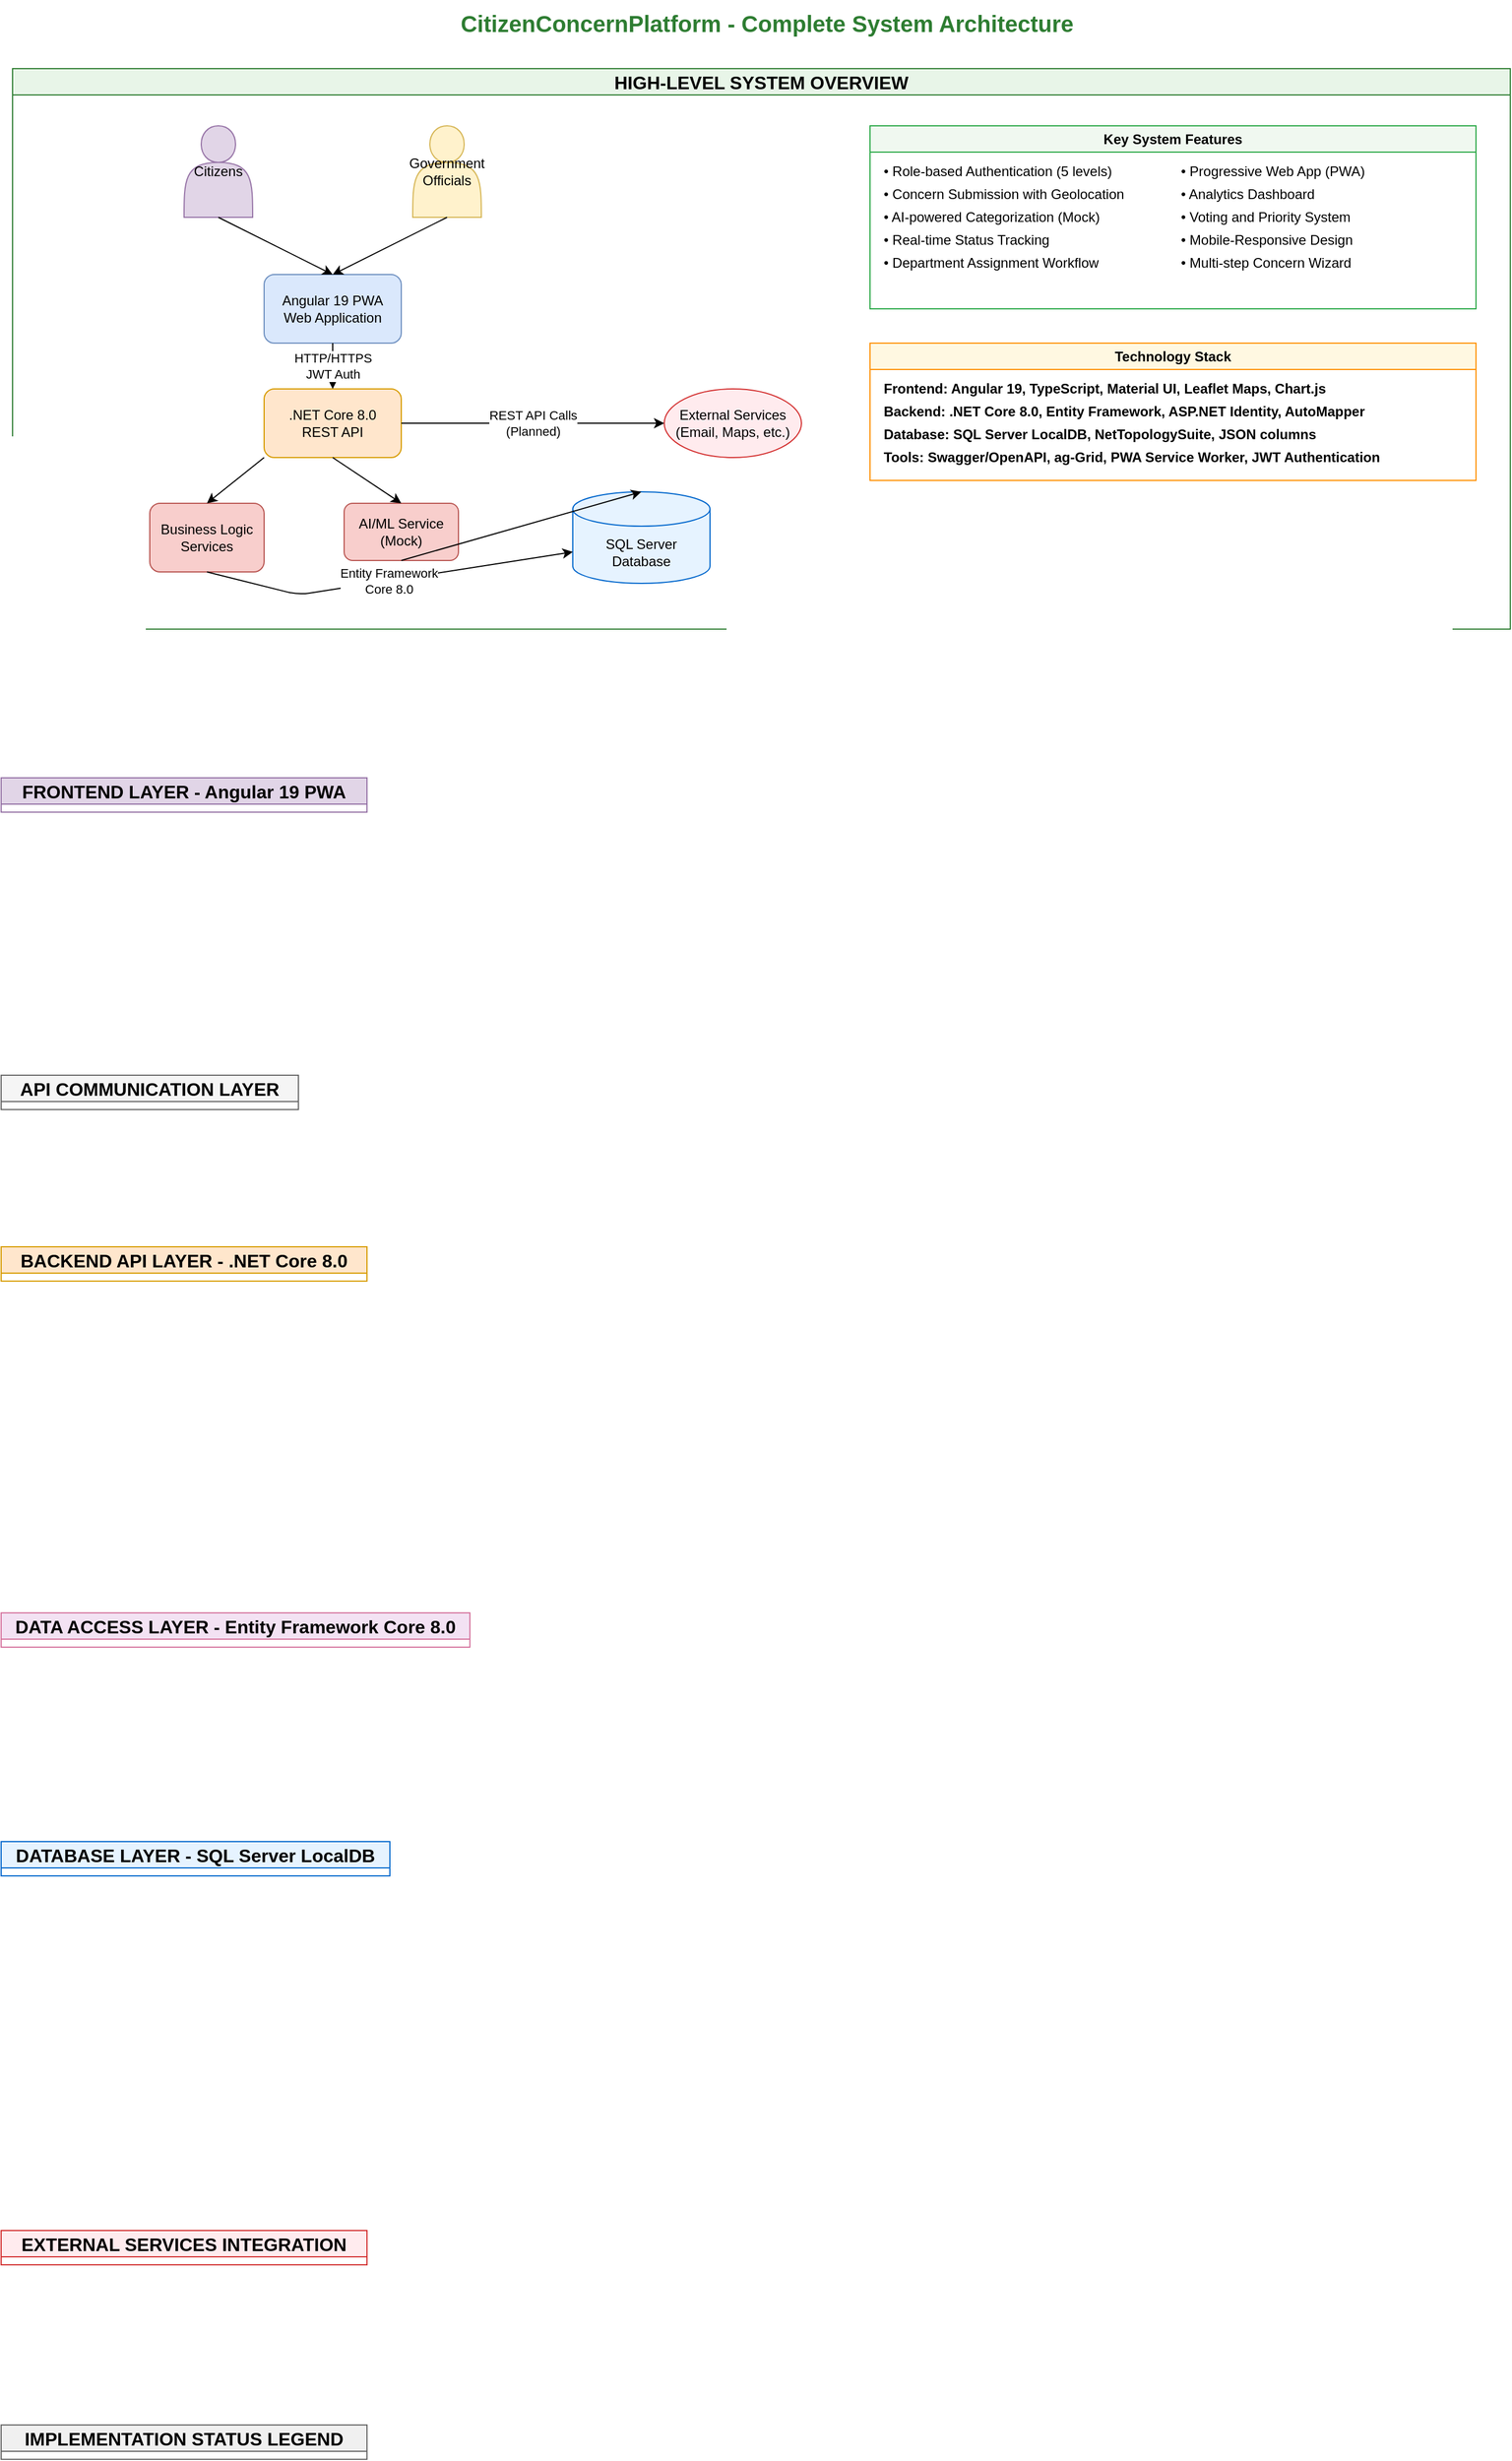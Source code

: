<mxfile version="28.2.0">
  <diagram id="9TFZRl3lLOcMc0kRzaqM" name="Page-1">
    <mxGraphModel dx="1426" dy="743" grid="1" gridSize="10" guides="1" tooltips="1" connect="1" arrows="1" fold="1" page="1" pageScale="1" pageWidth="1400" pageHeight="2000" math="0" shadow="0">
      <root>
        <mxCell id="0" />
        <mxCell id="1" parent="0" />
        <mxCell id="main-title" value="CitizenConcernPlatform - Complete System Architecture" style="text;html=1;strokeColor=none;fillColor=none;align=center;verticalAlign=middle;whiteSpace=wrap;rounded=0;fontSize=20;fontStyle=1;fontColor=#2e7d32;" parent="1" vertex="1">
          <mxGeometry x="300" y="20" width="800" height="40" as="geometry" />
        </mxCell>
        <mxCell id="highlevel-section" value="HIGH-LEVEL SYSTEM OVERVIEW" style="swimlane;whiteSpace=wrap;html=1;fillColor=#e8f5e8;strokeColor=#2e7d32;fontSize=16;fontStyle=1;" parent="1" vertex="1">
          <mxGeometry x="40" y="80" width="1310" height="490" as="geometry">
            <mxRectangle x="40" y="80" width="300" height="30" as="alternateBounds" />
          </mxGeometry>
        </mxCell>
        <mxCell id="hl-citizens" value="Citizens" style="shape=actor;whiteSpace=wrap;html=1;fillColor=#e1d5e7;strokeColor=#9673a6;" parent="highlevel-section" vertex="1">
          <mxGeometry x="150" y="50" width="60" height="80" as="geometry" />
        </mxCell>
        <mxCell id="hl-officials" value="Government&#xa;Officials" style="shape=actor;whiteSpace=wrap;html=1;fillColor=#fff2cc;strokeColor=#d6b656;" parent="highlevel-section" vertex="1">
          <mxGeometry x="350" y="50" width="60" height="80" as="geometry" />
        </mxCell>
        <mxCell id="hl-webapp" value="Angular 19 PWA&#xa;Web Application" style="rounded=1;whiteSpace=wrap;html=1;fillColor=#dae8fc;strokeColor=#6c8ebf;" parent="highlevel-section" vertex="1">
          <mxGeometry x="220" y="180" width="120" height="60" as="geometry" />
        </mxCell>
        <mxCell id="hl-api" value=".NET Core 8.0&#xa;REST API" style="rounded=1;whiteSpace=wrap;html=1;fillColor=#ffe6cc;strokeColor=#d79b00;" parent="highlevel-section" vertex="1">
          <mxGeometry x="220" y="280" width="120" height="60" as="geometry" />
        </mxCell>
        <mxCell id="hl-business" value="Business Logic&#xa;Services" style="rounded=1;whiteSpace=wrap;html=1;fillColor=#f8cecc;strokeColor=#b85450;" parent="highlevel-section" vertex="1">
          <mxGeometry x="120" y="380" width="100" height="60" as="geometry" />
        </mxCell>
        <mxCell id="hl-ai" value="AI/ML Service&#xa;(Mock)" style="rounded=1;whiteSpace=wrap;html=1;fillColor=#f8cecc;strokeColor=#b85450;" parent="highlevel-section" vertex="1">
          <mxGeometry x="290" y="380" width="100" height="50" as="geometry" />
        </mxCell>
        <mxCell id="hl-database" value="SQL Server&#xa;Database" style="shape=cylinder3;whiteSpace=wrap;html=1;boundedLbl=1;backgroundOutline=1;size=15;fillColor=#e6f3ff;strokeColor=#0066cc;" parent="highlevel-section" vertex="1">
          <mxGeometry x="490" y="370" width="120" height="80" as="geometry" />
        </mxCell>
        <mxCell id="hl-external" value="External Services&#xa;(Email, Maps, etc.)" style="ellipse;whiteSpace=wrap;html=1;fillColor=#ffebee;strokeColor=#d32f2f;" parent="highlevel-section" vertex="1">
          <mxGeometry x="570" y="280" width="120" height="60" as="geometry" />
        </mxCell>
        <mxCell id="features-box" value="Key System Features" style="swimlane;whiteSpace=wrap;html=1;fillColor=#f0f8f0;strokeColor=#28a745;" parent="highlevel-section" vertex="1">
          <mxGeometry x="750" y="50" width="530" height="160" as="geometry" />
        </mxCell>
        <mxCell id="feature1" value="• Role-based Authentication (5 levels)" style="text;html=1;strokeColor=none;fillColor=none;align=left;verticalAlign=middle;whiteSpace=wrap;rounded=0;" parent="features-box" vertex="1">
          <mxGeometry x="10" y="30" width="250" height="20" as="geometry" />
        </mxCell>
        <mxCell id="feature2" value="• Concern Submission with Geolocation" style="text;html=1;strokeColor=none;fillColor=none;align=left;verticalAlign=middle;whiteSpace=wrap;rounded=0;" parent="features-box" vertex="1">
          <mxGeometry x="10" y="50" width="250" height="20" as="geometry" />
        </mxCell>
        <mxCell id="feature3" value="• AI-powered Categorization (Mock)" style="text;html=1;strokeColor=none;fillColor=none;align=left;verticalAlign=middle;whiteSpace=wrap;rounded=0;" parent="features-box" vertex="1">
          <mxGeometry x="10" y="70" width="250" height="20" as="geometry" />
        </mxCell>
        <mxCell id="feature4" value="• Real-time Status Tracking" style="text;html=1;strokeColor=none;fillColor=none;align=left;verticalAlign=middle;whiteSpace=wrap;rounded=0;" parent="features-box" vertex="1">
          <mxGeometry x="10" y="90" width="250" height="20" as="geometry" />
        </mxCell>
        <mxCell id="feature5" value="• Progressive Web App (PWA)" style="text;html=1;strokeColor=none;fillColor=none;align=left;verticalAlign=middle;whiteSpace=wrap;rounded=0;" parent="features-box" vertex="1">
          <mxGeometry x="270" y="30" width="250" height="20" as="geometry" />
        </mxCell>
        <mxCell id="feature6" value="• Analytics Dashboard" style="text;html=1;strokeColor=none;fillColor=none;align=left;verticalAlign=middle;whiteSpace=wrap;rounded=0;" parent="features-box" vertex="1">
          <mxGeometry x="270" y="50" width="250" height="20" as="geometry" />
        </mxCell>
        <mxCell id="feature7" value="• Voting and Priority System" style="text;html=1;strokeColor=none;fillColor=none;align=left;verticalAlign=middle;whiteSpace=wrap;rounded=0;" parent="features-box" vertex="1">
          <mxGeometry x="270" y="70" width="250" height="20" as="geometry" />
        </mxCell>
        <mxCell id="feature8" value="• Mobile-Responsive Design" style="text;html=1;strokeColor=none;fillColor=none;align=left;verticalAlign=middle;whiteSpace=wrap;rounded=0;" parent="features-box" vertex="1">
          <mxGeometry x="270" y="90" width="250" height="20" as="geometry" />
        </mxCell>
        <mxCell id="feature9" value="• Department Assignment Workflow" style="text;html=1;strokeColor=none;fillColor=none;align=left;verticalAlign=middle;whiteSpace=wrap;rounded=0;" parent="features-box" vertex="1">
          <mxGeometry x="10" y="110" width="250" height="20" as="geometry" />
        </mxCell>
        <mxCell id="feature10" value="• Multi-step Concern Wizard" style="text;html=1;strokeColor=none;fillColor=none;align=left;verticalAlign=middle;whiteSpace=wrap;rounded=0;" parent="features-box" vertex="1">
          <mxGeometry x="270" y="110" width="250" height="20" as="geometry" />
        </mxCell>
        <mxCell id="tech-stack-box" value="Technology Stack" style="swimlane;whiteSpace=wrap;html=1;fillColor=#fff8e1;strokeColor=#ff8f00;" parent="highlevel-section" vertex="1">
          <mxGeometry x="750" y="240" width="530" height="120" as="geometry" />
        </mxCell>
        <mxCell id="tech-frontend" value="Frontend: Angular 19, TypeScript, Material UI, Leaflet Maps, Chart.js" style="text;html=1;strokeColor=none;fillColor=none;align=left;verticalAlign=middle;whiteSpace=wrap;rounded=0;fontStyle=1" parent="tech-stack-box" vertex="1">
          <mxGeometry x="10" y="30" width="510" height="20" as="geometry" />
        </mxCell>
        <mxCell id="tech-backend" value="Backend: .NET Core 8.0, Entity Framework, ASP.NET Identity, AutoMapper" style="text;html=1;strokeColor=none;fillColor=none;align=left;verticalAlign=middle;whiteSpace=wrap;rounded=0;fontStyle=1" parent="tech-stack-box" vertex="1">
          <mxGeometry x="10" y="50" width="510" height="20" as="geometry" />
        </mxCell>
        <mxCell id="tech-database" value="Database: SQL Server LocalDB, NetTopologySuite, JSON columns" style="text;html=1;strokeColor=none;fillColor=none;align=left;verticalAlign=middle;whiteSpace=wrap;rounded=0;fontStyle=1" parent="tech-stack-box" vertex="1">
          <mxGeometry x="10" y="70" width="510" height="20" as="geometry" />
        </mxCell>
        <mxCell id="tech-tools" value="Tools: Swagger/OpenAPI, ag-Grid, PWA Service Worker, JWT Authentication" style="text;html=1;strokeColor=none;fillColor=none;align=left;verticalAlign=middle;whiteSpace=wrap;rounded=0;fontStyle=1" parent="tech-stack-box" vertex="1">
          <mxGeometry x="10" y="90" width="510" height="20" as="geometry" />
        </mxCell>
        <mxCell id="arrow1" value="" style="endArrow=classic;html=1;exitX=0.5;exitY=1;exitDx=0;exitDy=0;entryX=0.5;entryY=0;entryDx=0;entryDy=0;" parent="highlevel-section" source="hl-citizens" target="hl-webapp" edge="1">
          <mxGeometry width="50" height="50" relative="1" as="geometry">
            <mxPoint x="200" y="200" as="sourcePoint" />
            <mxPoint x="250" y="150" as="targetPoint" />
          </mxGeometry>
        </mxCell>
        <mxCell id="arrow2" value="" style="endArrow=classic;html=1;exitX=0.5;exitY=1;exitDx=0;exitDy=0;entryX=0.5;entryY=0;entryDx=0;entryDy=0;" parent="highlevel-section" source="hl-officials" target="hl-webapp" edge="1">
          <mxGeometry width="50" height="50" relative="1" as="geometry">
            <mxPoint x="200" y="200" as="sourcePoint" />
            <mxPoint x="250" y="150" as="targetPoint" />
          </mxGeometry>
        </mxCell>
        <mxCell id="arrow3" value="HTTP/HTTPS&#xa;JWT Auth" style="endArrow=classic;html=1;exitX=0.5;exitY=1;exitDx=0;exitDy=0;entryX=0.5;entryY=0;entryDx=0;entryDy=0;" parent="highlevel-section" source="hl-webapp" target="hl-api" edge="1">
          <mxGeometry width="50" height="50" relative="1" as="geometry">
            <mxPoint x="200" y="200" as="sourcePoint" />
            <mxPoint x="250" y="150" as="targetPoint" />
          </mxGeometry>
        </mxCell>
        <mxCell id="arrow4" value="" style="endArrow=classic;html=1;exitX=0;exitY=1;exitDx=0;exitDy=0;entryX=0.5;entryY=0;entryDx=0;entryDy=0;" parent="highlevel-section" source="hl-api" target="hl-business" edge="1">
          <mxGeometry width="50" height="50" relative="1" as="geometry">
            <mxPoint x="200" y="300" as="sourcePoint" />
            <mxPoint x="250" y="250" as="targetPoint" />
          </mxGeometry>
        </mxCell>
        <mxCell id="arrow5" value="" style="endArrow=classic;html=1;exitX=0.5;exitY=1;exitDx=0;exitDy=0;entryX=0.5;entryY=0;entryDx=0;entryDy=0;" parent="highlevel-section" source="hl-api" target="hl-ai" edge="1">
          <mxGeometry width="50" height="50" relative="1" as="geometry">
            <mxPoint x="200" y="300" as="sourcePoint" />
            <mxPoint x="250" y="250" as="targetPoint" />
          </mxGeometry>
        </mxCell>
        <mxCell id="arrow6" value="Entity Framework&#xa;Core 8.0" style="endArrow=classic;html=1;exitX=0.5;exitY=1;exitDx=0;exitDy=0;entryX=0;entryY=0;entryDx=0;entryDy=52.5;entryPerimeter=0;" parent="highlevel-section" source="hl-business" target="hl-database" edge="1">
          <mxGeometry width="50" height="50" relative="1" as="geometry">
            <mxPoint x="200" y="400" as="sourcePoint" />
            <mxPoint x="250" y="350" as="targetPoint" />
            <Array as="points">
              <mxPoint x="250" y="460" />
            </Array>
          </mxGeometry>
        </mxCell>
        <mxCell id="arrow7" value="" style="endArrow=classic;html=1;exitX=0.5;exitY=1;exitDx=0;exitDy=0;entryX=0.5;entryY=0;entryDx=0;entryDy=0;entryPerimeter=0;" parent="highlevel-section" source="hl-ai" target="hl-database" edge="1">
          <mxGeometry width="50" height="50" relative="1" as="geometry">
            <mxPoint x="200" y="400" as="sourcePoint" />
            <mxPoint x="250" y="350" as="targetPoint" />
          </mxGeometry>
        </mxCell>
        <mxCell id="arrow8" value="REST API Calls&#xa;(Planned)" style="endArrow=classic;html=1;exitX=1;exitY=0.5;exitDx=0;exitDy=0;entryX=0;entryY=0.5;entryDx=0;entryDy=0;" parent="highlevel-section" source="hl-api" target="hl-external" edge="1">
          <mxGeometry width="50" height="50" relative="1" as="geometry">
            <mxPoint x="200" y="400" as="sourcePoint" />
            <mxPoint x="250" y="350" as="targetPoint" />
          </mxGeometry>
        </mxCell>
        <mxCell id="frontend-section" value="FRONTEND LAYER - Angular 19 PWA" style="swimlane;whiteSpace=wrap;html=1;fillColor=#e1d5e7;strokeColor=#9673a6;fontSize=16;fontStyle=1;" parent="1" vertex="1" collapsed="1">
          <mxGeometry x="30" y="700" width="320" height="30" as="geometry">
            <mxRectangle x="30" y="700" width="1300" height="220" as="alternateBounds" />
          </mxGeometry>
        </mxCell>
        <mxCell id="citizen-portal" value="Citizen Portal&#xa;(Dashboard, Submit, Track)" style="rounded=1;whiteSpace=wrap;html=1;fillColor=#dae8fc;strokeColor=#6c8ebf;" parent="frontend-section" vertex="1">
          <mxGeometry x="30" y="40" width="140" height="60" as="geometry" />
        </mxCell>
        <mxCell id="officer-portal" value="Officer Portal&#xa;(Concern Management)" style="rounded=1;whiteSpace=wrap;html=1;fillColor=#dae8fc;strokeColor=#6c8ebf;" parent="frontend-section" vertex="1">
          <mxGeometry x="190" y="40" width="140" height="60" as="geometry" />
        </mxCell>
        <mxCell id="admin-portal" value="Admin Portal&#xa;(Analytics, User Mgmt)" style="rounded=1;whiteSpace=wrap;html=1;fillColor=#dae8fc;strokeColor=#6c8ebf;" parent="frontend-section" vertex="1">
          <mxGeometry x="350" y="40" width="140" height="60" as="geometry" />
        </mxCell>
        <mxCell id="auth-components" value="Auth System&#xa;(JWT, Role Guards)" style="rounded=1;whiteSpace=wrap;html=1;fillColor=#fff2cc;strokeColor=#d6b656;" parent="frontend-section" vertex="1">
          <mxGeometry x="510" y="40" width="140" height="60" as="geometry" />
        </mxCell>
        <mxCell id="pwa-features" value="PWA Features&#xa;(Service Worker, Offline)" style="rounded=1;whiteSpace=wrap;html=1;fillColor=#d5e8d4;strokeColor=#82b366;" parent="frontend-section" vertex="1">
          <mxGeometry x="670" y="40" width="140" height="60" as="geometry" />
        </mxCell>
        <mxCell id="routing-guards" value="Routing Guards&#xa;(Role-based Access)" style="rounded=1;whiteSpace=wrap;html=1;fillColor=#fff2cc;strokeColor=#d6b656;" parent="frontend-section" vertex="1">
          <mxGeometry x="830" y="40" width="140" height="60" as="geometry" />
        </mxCell>
        <mxCell id="interceptors" value="HTTP Interceptors&#xa;(Auth, Error Handling)" style="rounded=1;whiteSpace=wrap;html=1;fillColor=#fff2cc;strokeColor=#d6b656;" parent="frontend-section" vertex="1">
          <mxGeometry x="990" y="40" width="140" height="60" as="geometry" />
        </mxCell>
        <mxCell id="ui-components" value="Angular Material&#xa;Components" style="rounded=1;whiteSpace=wrap;html=1;fillColor=#f8cecc;strokeColor=#b85450;" parent="frontend-section" vertex="1">
          <mxGeometry x="30" y="130" width="120" height="60" as="geometry" />
        </mxCell>
        <mxCell id="maps-charts" value="Leaflet Maps&#xa;Chart.js Analytics" style="rounded=1;whiteSpace=wrap;html=1;fillColor=#f8cecc;strokeColor=#b85450;" parent="frontend-section" vertex="1">
          <mxGeometry x="170" y="130" width="120" height="60" as="geometry" />
        </mxCell>
        <mxCell id="data-grid" value="ag-Grid&#xa;Advanced Tables" style="rounded=1;whiteSpace=wrap;html=1;fillColor=#f8cecc;strokeColor=#b85450;" parent="frontend-section" vertex="1">
          <mxGeometry x="310" y="130" width="120" height="60" as="geometry" />
        </mxCell>
        <mxCell id="services" value="Angular Services&#xa;(API, Auth, Location)" style="rounded=1;whiteSpace=wrap;html=1;fillColor=#d5e8d4;strokeColor=#82b366;" parent="frontend-section" vertex="1">
          <mxGeometry x="450" y="130" width="140" height="60" as="geometry" />
        </mxCell>
        <mxCell id="state-mgmt" value="State Management&#xa;(Signals, RxJS)" style="rounded=1;whiteSpace=wrap;html=1;fillColor=#d5e8d4;strokeColor=#82b366;" parent="frontend-section" vertex="1">
          <mxGeometry x="610" y="130" width="140" height="60" as="geometry" />
        </mxCell>
        <mxCell id="form-validation" value="Form Validation&#xa;(Reactive Forms)" style="rounded=1;whiteSpace=wrap;html=1;fillColor=#f8cecc;strokeColor=#b85450;" parent="frontend-section" vertex="1">
          <mxGeometry x="770" y="130" width="140" height="60" as="geometry" />
        </mxCell>
        <mxCell id="responsive" value="Responsive Design&#xa;Mobile First PWA" style="rounded=1;whiteSpace=wrap;html=1;fillColor=#d5e8d4;strokeColor=#82b366;" parent="frontend-section" vertex="1">
          <mxGeometry x="930" y="130" width="140" height="60" as="geometry" />
        </mxCell>
        <mxCell id="api-gateway-section" value="API COMMUNICATION LAYER" style="swimlane;whiteSpace=wrap;html=1;fillColor=#f5f5f5;strokeColor=#666666;fontSize=16;fontStyle=1;" parent="1" vertex="1" collapsed="1">
          <mxGeometry x="30" y="960" width="260" height="30" as="geometry">
            <mxRectangle x="30" y="960" width="1300" height="100" as="alternateBounds" />
          </mxGeometry>
        </mxCell>
        <mxCell id="http-client" value="HTTP Client&#xa;(Angular HttpClient)" style="rounded=1;whiteSpace=wrap;html=1;fillColor=#dae8fc;strokeColor=#6c8ebf;" parent="api-gateway-section" vertex="1">
          <mxGeometry x="50" y="30" width="140" height="50" as="geometry" />
        </mxCell>
        <mxCell id="jwt-tokens" value="JWT Token&#xa;Management" style="rounded=1;whiteSpace=wrap;html=1;fillColor=#fff2cc;strokeColor=#d6b656;" parent="api-gateway-section" vertex="1">
          <mxGeometry x="220" y="30" width="140" height="50" as="geometry" />
        </mxCell>
        <mxCell id="error-handling" value="Error Handling&#xa;Global Interceptor" style="rounded=1;whiteSpace=wrap;html=1;fillColor=#f8cecc;strokeColor=#b85450;" parent="api-gateway-section" vertex="1">
          <mxGeometry x="390" y="30" width="140" height="50" as="geometry" />
        </mxCell>
        <mxCell id="loading-states" value="Loading States&#xa;Spinner Management" style="rounded=1;whiteSpace=wrap;html=1;fillColor=#d5e8d4;strokeColor=#82b366;" parent="api-gateway-section" vertex="1">
          <mxGeometry x="560" y="30" width="140" height="50" as="geometry" />
        </mxCell>
        <mxCell id="cors-config" value="CORS Configuration&#xa;Cross-Origin Requests" style="rounded=1;whiteSpace=wrap;html=1;fillColor=#ffe6cc;strokeColor=#d79b00;" parent="api-gateway-section" vertex="1">
          <mxGeometry x="730" y="30" width="140" height="50" as="geometry" />
        </mxCell>
        <mxCell id="api-versioning" value="API Versioning&#xa;v1 Endpoints" style="rounded=1;whiteSpace=wrap;html=1;fillColor=#e1d5e7;strokeColor=#9673a6;" parent="api-gateway-section" vertex="1">
          <mxGeometry x="900" y="30" width="140" height="50" as="geometry" />
        </mxCell>
        <mxCell id="response-caching" value="Response Caching&#xa;Performance Optimization" style="rounded=1;whiteSpace=wrap;html=1;fillColor=#fff8e1;strokeColor=#ff8f00;" parent="api-gateway-section" vertex="1">
          <mxGeometry x="1070" y="30" width="140" height="50" as="geometry" />
        </mxCell>
        <mxCell id="backend-section" value="BACKEND API LAYER - .NET Core 8.0" style="swimlane;whiteSpace=wrap;html=1;fillColor=#ffe6cc;strokeColor=#d79b00;fontSize=16;fontStyle=1;" parent="1" vertex="1" collapsed="1">
          <mxGeometry x="30" y="1110" width="320" height="30" as="geometry">
            <mxRectangle x="30" y="1110" width="1300" height="280" as="alternateBounds" />
          </mxGeometry>
        </mxCell>
        <mxCell id="auth-controller" value="AuthController&#xa;JWT, Register, Login,&#xa;Password Reset" style="rounded=1;whiteSpace=wrap;html=1;fillColor=#fff2cc;strokeColor=#d6b656;" parent="backend-section" vertex="1">
          <mxGeometry x="30" y="40" width="140" height="70" as="geometry" />
        </mxCell>
        <mxCell id="concerns-controller" value="ConcernsController&#xa;CRUD, Status Updates,&#xa;Voting, Comments" style="rounded=1;whiteSpace=wrap;html=1;fillColor=#e1d5e7;strokeColor=#9673a6;" parent="backend-section" vertex="1">
          <mxGeometry x="190" y="40" width="140" height="70" as="geometry" />
        </mxCell>
        <mxCell id="analytics-controller" value="AnalyticsController&#xa;Reports, Metrics,&#xa;Dashboard Data" style="rounded=1;whiteSpace=wrap;html=1;fillColor=#d5e8d4;strokeColor=#82b366;" parent="backend-section" vertex="1">
          <mxGeometry x="350" y="40" width="140" height="70" as="geometry" />
        </mxCell>
        <mxCell id="users-controller" value="UsersController&#xa;Admin Management,&#xa;Role Assignment" style="rounded=1;whiteSpace=wrap;html=1;fillColor=#dae8fc;strokeColor=#6c8ebf;" parent="backend-section" vertex="1">
          <mxGeometry x="510" y="40" width="140" height="70" as="geometry" />
        </mxCell>
        <mxCell id="categories-controller" value="CategoriesController&#xa;Departments,&#xa;Concern Types" style="rounded=1;whiteSpace=wrap;html=1;fillColor=#dae8fc;strokeColor=#6c8ebf;" parent="backend-section" vertex="1">
          <mxGeometry x="670" y="40" width="140" height="70" as="geometry" />
        </mxCell>
        <mxCell id="notifications-controller" value="NotificationsController&#xa;Push Notifications,&#xa;Email Alerts" style="rounded=1;whiteSpace=wrap;html=1;fillColor=#f8cecc;strokeColor=#b85450;" parent="backend-section" vertex="1">
          <mxGeometry x="830" y="40" width="140" height="70" as="geometry" />
        </mxCell>
        <mxCell id="files-controller" value="FilesController&#xa;Upload, Download,&#xa;Media Management" style="rounded=1;whiteSpace=wrap;html=1;fillColor=#f8cecc;strokeColor=#b85450;" parent="backend-section" vertex="1">
          <mxGeometry x="990" y="40" width="140" height="70" as="geometry" />
        </mxCell>
        <mxCell id="ai-service-mock" value="AI Service (Mock)&#xa;Categorization,&#xa;Sentiment Analysis" style="rounded=1;whiteSpace=wrap;html=1;fillColor=#f8cecc;strokeColor=#b85450;" parent="backend-section" vertex="1">
          <mxGeometry x="30" y="130" width="140" height="70" as="geometry" />
        </mxCell>
        <mxCell id="identity-service" value="ASP.NET Identity&#xa;User Management,&#xa;Role System" style="rounded=1;whiteSpace=wrap;html=1;fillColor=#fff2cc;strokeColor=#d6b656;" parent="backend-section" vertex="1">
          <mxGeometry x="190" y="130" width="140" height="70" as="geometry" />
        </mxCell>
        <mxCell id="geospatial-service" value="NetTopologySuite&#xa;Geographic Data,&#xa;Spatial Queries" style="rounded=1;whiteSpace=wrap;html=1;fillColor=#d5e8d4;strokeColor=#82b366;" parent="backend-section" vertex="1">
          <mxGeometry x="350" y="130" width="140" height="70" as="geometry" />
        </mxCell>
        <mxCell id="email-service" value="Email Service&#xa;SMTP Configuration,&#xa;Templates" style="rounded=1;whiteSpace=wrap;html=1;fillColor=#f8cecc;strokeColor=#b85450;" parent="backend-section" vertex="1">
          <mxGeometry x="510" y="130" width="140" height="70" as="geometry" />
        </mxCell>
        <mxCell id="notification-service" value="Notification Service&#xa;Push Notifications,&#xa;Real-time Updates" style="rounded=1;whiteSpace=wrap;html=1;fillColor=#fff2cc;strokeColor=#d6b656;" parent="backend-section" vertex="1">
          <mxGeometry x="670" y="130" width="140" height="70" as="geometry" />
        </mxCell>
        <mxCell id="file-service" value="File Storage Service&#xa;Azure Blob/Local,&#xa;Image Processing" style="rounded=1;whiteSpace=wrap;html=1;fillColor=#f8cecc;strokeColor=#b85450;" parent="backend-section" vertex="1">
          <mxGeometry x="830" y="130" width="140" height="70" as="geometry" />
        </mxCell>
        <mxCell id="logging-service" value="Logging Service&#xa;Serilog, Application&#xa;Insights Integration" style="rounded=1;whiteSpace=wrap;html=1;fillColor=#d5e8d4;strokeColor=#82b366;" parent="backend-section" vertex="1">
          <mxGeometry x="990" y="130" width="140" height="70" as="geometry" />
        </mxCell>
        <mxCell id="automapper" value="AutoMapper&#xa;Entity to DTO&#xa;Mapping" style="rounded=1;whiteSpace=wrap;html=1;fillColor=#e1d5e7;strokeColor=#9673a6;" parent="backend-section" vertex="1">
          <mxGeometry x="110" y="220" width="120" height="50" as="geometry" />
        </mxCell>
        <mxCell id="swagger" value="Swagger/OpenAPI&#xa;API Documentation" style="rounded=1;whiteSpace=wrap;html=1;fillColor=#dae8fc;strokeColor=#6c8ebf;" parent="backend-section" vertex="1">
          <mxGeometry x="260" y="220" width="120" height="50" as="geometry" />
        </mxCell>
        <mxCell id="jwt-config" value="JWT Configuration&#xa;Token Generation" style="rounded=1;whiteSpace=wrap;html=1;fillColor=#fff2cc;strokeColor=#d6b656;" parent="backend-section" vertex="1">
          <mxGeometry x="410" y="220" width="120" height="50" as="geometry" />
        </mxCell>
        <mxCell id="cors-policy" value="CORS Policy&#xa;Cross-Origin Config" style="rounded=1;whiteSpace=wrap;html=1;fillColor=#ffe6cc;strokeColor=#d79b00;" parent="backend-section" vertex="1">
          <mxGeometry x="560" y="220" width="120" height="50" as="geometry" />
        </mxCell>
        <mxCell id="validation" value="Model Validation&#xa;Data Annotations" style="rounded=1;whiteSpace=wrap;html=1;fillColor=#f8cecc;strokeColor=#b85450;" parent="backend-section" vertex="1">
          <mxGeometry x="710" y="220" width="120" height="50" as="geometry" />
        </mxCell>
        <mxCell id="middleware" value="Custom Middleware&#xa;Request Processing" style="rounded=1;whiteSpace=wrap;html=1;fillColor=#d5e8d4;strokeColor=#82b366;" parent="backend-section" vertex="1">
          <mxGeometry x="860" y="220" width="120" height="50" as="geometry" />
        </mxCell>
        <mxCell id="dependency-injection" value="Dependency Injection&#xa;Service Configuration" style="rounded=1;whiteSpace=wrap;html=1;fillColor=#e1d5e7;strokeColor=#9673a6;" parent="backend-section" vertex="1">
          <mxGeometry x="1010" y="220" width="120" height="50" as="geometry" />
        </mxCell>
        <mxCell id="data-access-section" value="DATA ACCESS LAYER - Entity Framework Core 8.0" style="swimlane;whiteSpace=wrap;html=1;fillColor=#f3e2f3;strokeColor=#d5739d;fontSize=16;fontStyle=1;" parent="1" vertex="1" collapsed="1">
          <mxGeometry x="30" y="1430" width="410" height="30" as="geometry">
            <mxRectangle x="30" y="1430" width="1300" height="160" as="alternateBounds" />
          </mxGeometry>
        </mxCell>
        <mxCell id="application-dbcontext" value="ApplicationDbContext&#xa;EF Core Configuration,&#xa;Code First Approach" style="rounded=1;whiteSpace=wrap;html=1;fillColor=#e1d5e7;strokeColor=#9673a6;" parent="data-access-section" vertex="1">
          <mxGeometry x="50" y="40" width="160" height="70" as="geometry" />
        </mxCell>
        <mxCell id="database-seeder" value="DatabaseSeeder&#xa;Test Data Generation,&#xa;Initial Setup" style="rounded=1;whiteSpace=wrap;html=1;fillColor=#dae8fc;strokeColor=#6c8ebf;" parent="data-access-section" vertex="1">
          <mxGeometry x="240" y="40" width="160" height="70" as="geometry" />
        </mxCell>
        <mxCell id="migrations" value="EF Migrations&#xa;Schema Management,&#xa;Auto-apply on Startup" style="rounded=1;whiteSpace=wrap;html=1;fillColor=#fff2cc;strokeColor=#d6b656;" parent="data-access-section" vertex="1">
          <mxGeometry x="430" y="40" width="160" height="70" as="geometry" />
        </mxCell>
        <mxCell id="repository-pattern" value="Repository Pattern&#xa;Generic CRUD Operations,&#xa;Unit of Work" style="rounded=1;whiteSpace=wrap;html=1;fillColor=#d5e8d4;strokeColor=#82b366;" parent="data-access-section" vertex="1">
          <mxGeometry x="620" y="40" width="160" height="70" as="geometry" />
        </mxCell>
        <mxCell id="query-optimization" value="Query Optimization&#xa;Include Strategies,&#xa;Lazy Loading" style="rounded=1;whiteSpace=wrap;html=1;fillColor=#f8cecc;strokeColor=#b85450;" parent="data-access-section" vertex="1">
          <mxGeometry x="810" y="40" width="160" height="70" as="geometry" />
        </mxCell>
        <mxCell id="connection-pooling" value="Connection Pooling&#xa;Performance Optimization,&#xa;SQL Server Config" style="rounded=1;whiteSpace=wrap;html=1;fillColor=#ffe6cc;strokeColor=#d79b00;" parent="data-access-section" vertex="1">
          <mxGeometry x="1000" y="40" width="160" height="70" as="geometry" />
        </mxCell>
        <mxCell id="database-section" value="DATABASE LAYER - SQL Server LocalDB" style="swimlane;whiteSpace=wrap;html=1;fillColor=#e6f3ff;strokeColor=#0066cc;fontSize=16;fontStyle=1;" parent="1" vertex="1" collapsed="1">
          <mxGeometry x="30" y="1630" width="340" height="30" as="geometry">
            <mxRectangle x="30" y="1630" width="1300" height="280" as="alternateBounds" />
          </mxGeometry>
        </mxCell>
        <mxCell id="identity-tables" value="Identity Tables&#xa;Users, Roles, Claims&#xa;ASP.NET Identity" style="rounded=1;whiteSpace=wrap;html=1;fillColor=#fff2cc;strokeColor=#d6b656;" parent="database-section" vertex="1">
          <mxGeometry x="50" y="40" width="140" height="70" as="geometry" />
        </mxCell>
        <mxCell id="concerns-table" value="Concerns Table&#xa;Main Entity, Status,&#xa;Geographic Data" style="rounded=1;whiteSpace=wrap;html=1;fillColor=#e1d5e7;strokeColor=#9673a6;" parent="database-section" vertex="1">
          <mxGeometry x="220" y="40" width="140" height="70" as="geometry" />
        </mxCell>
        <mxCell id="comments-updates" value="Comments and Updates&#xa;Tracking History,&#xa;Status Changes" style="rounded=1;whiteSpace=wrap;html=1;fillColor=#dae8fc;strokeColor=#6c8ebf;" parent="database-section" vertex="1">
          <mxGeometry x="390" y="40" width="140" height="70" as="geometry" />
        </mxCell>
        <mxCell id="departments-table" value="Departments Table&#xa;Government Entities,&#xa;Category Mapping" style="rounded=1;whiteSpace=wrap;html=1;fillColor=#d5e8d4;strokeColor=#82b366;" parent="database-section" vertex="1">
          <mxGeometry x="560" y="40" width="140" height="70" as="geometry" />
        </mxCell>
        <mxCell id="notifications-table" value="User Notifications&#xa;System Messages,&#xa;Read Status" style="rounded=1;whiteSpace=wrap;html=1;fillColor=#f8cecc;strokeColor=#b85450;" parent="database-section" vertex="1">
          <mxGeometry x="730" y="40" width="140" height="70" as="geometry" />
        </mxCell>
        <mxCell id="analytics-tables" value="Analytics Tables&#xa;Metrics, SDG Data,&#xa;Performance Stats" style="rounded=1;whiteSpace=wrap;html=1;fillColor=#f8cecc;strokeColor=#b85450;" parent="database-section" vertex="1">
          <mxGeometry x="900" y="40" width="140" height="70" as="geometry" />
        </mxCell>
        <mxCell id="audit-logs" value="Audit Logs&#xa;System Activity,&#xa;Change Tracking" style="rounded=1;whiteSpace=wrap;html=1;fillColor=#ffe6cc;strokeColor=#d79b00;" parent="database-section" vertex="1">
          <mxGeometry x="1070" y="40" width="140" height="70" as="geometry" />
        </mxCell>
        <mxCell id="spatial-data" value="Spatial Data Support&#xa;NetTopologySuite&#xa;Geographic Queries" style="rounded=1;whiteSpace=wrap;html=1;fillColor=#d5e8d4;strokeColor=#82b366;" parent="database-section" vertex="1">
          <mxGeometry x="130" y="130" width="160" height="70" as="geometry" />
        </mxCell>
        <mxCell id="json-columns" value="JSON Data Storage&#xa;Tags, URLs, Metadata&#xa;Flexible Schema" style="rounded=1;whiteSpace=wrap;html=1;fillColor=#dae8fc;strokeColor=#6c8ebf;" parent="database-section" vertex="1">
          <mxGeometry x="320" y="130" width="160" height="70" as="geometry" />
        </mxCell>
        <mxCell id="indexes" value="Database Indexes&#xa;Performance Optimization&#xa;Query Acceleration" style="rounded=1;whiteSpace=wrap;html=1;fillColor=#e1d5e7;strokeColor=#9673a6;" parent="database-section" vertex="1">
          <mxGeometry x="510" y="130" width="160" height="70" as="geometry" />
        </mxCell>
        <mxCell id="constraints" value="Foreign Key Constraints&#xa;Data Integrity,&#xa;Referential Integrity" style="rounded=1;whiteSpace=wrap;html=1;fillColor=#fff2cc;strokeColor=#d6b656;" parent="database-section" vertex="1">
          <mxGeometry x="700" y="130" width="160" height="70" as="geometry" />
        </mxCell>
        <mxCell id="triggers" value="Database Triggers&#xa;Automatic Updates,&#xa;Audit Trail" style="rounded=1;whiteSpace=wrap;html=1;fillColor=#f8cecc;strokeColor=#b85450;" parent="database-section" vertex="1">
          <mxGeometry x="890" y="130" width="160" height="70" as="geometry" />
        </mxCell>
        <mxCell id="backup-strategy" value="Backup Strategy&#xa;LocalDB Limitations,&#xa;Data Protection" style="rounded=1;whiteSpace=wrap;html=1;fillColor=#ffe6cc;strokeColor=#d79b00;" parent="database-section" vertex="1">
          <mxGeometry x="200" y="220" width="150" height="50" as="geometry" />
        </mxCell>
        <mxCell id="data-encryption" value="Data Encryption&#xa;Sensitive Information&#xa;SQL Server Features" style="rounded=1;whiteSpace=wrap;html=1;fillColor=#fff2cc;strokeColor=#d6b656;" parent="database-section" vertex="1">
          <mxGeometry x="380" y="220" width="150" height="50" as="geometry" />
        </mxCell>
        <mxCell id="connection-security" value="Connection Security&#xa;Encrypted Connections&#xa;Authentication" style="rounded=1;whiteSpace=wrap;html=1;fillColor=#d5e8d4;strokeColor=#82b366;" parent="database-section" vertex="1">
          <mxGeometry x="560" y="220" width="150" height="50" as="geometry" />
        </mxCell>
        <mxCell id="performance-monitoring" value="Performance Monitoring&#xa;Query Analysis,&#xa;Index Usage" style="rounded=1;whiteSpace=wrap;html=1;fillColor=#e1d5e7;strokeColor=#9673a6;" parent="database-section" vertex="1">
          <mxGeometry x="740" y="220" width="150" height="50" as="geometry" />
        </mxCell>
        <mxCell id="scalability" value="Scalability Considerations&#xa;Migration Path to&#xa;Production SQL Server" style="rounded=1;whiteSpace=wrap;html=1;fillColor=#f8cecc;strokeColor=#b85450;" parent="database-section" vertex="1">
          <mxGeometry x="920" y="220" width="150" height="50" as="geometry" />
        </mxCell>
        <mxCell id="external-section" value="EXTERNAL SERVICES INTEGRATION" style="swimlane;whiteSpace=wrap;html=1;fillColor=#ffebee;strokeColor=#d32f2f;fontSize=16;fontStyle=1;" parent="1" vertex="1" collapsed="1">
          <mxGeometry x="30" y="1970" width="320" height="30" as="geometry">
            <mxRectangle x="30" y="1970" width="1300" height="130" as="alternateBounds" />
          </mxGeometry>
        </mxCell>
        <mxCell id="email-smtp" value="Email Service&#xa;SendGrid/SMTP&#xa;Password Reset, Notifications" style="rounded=1;whiteSpace=wrap;html=1;fillColor=#f8cecc;strokeColor=#b85450;" parent="external-section" vertex="1">
          <mxGeometry x="50" y="40" width="140" height="70" as="geometry" />
        </mxCell>
        <mxCell id="file-storage-cloud" value="Cloud Storage&#xa;Azure Blob/AWS S3&#xa;File Upload Management" style="rounded=1;whiteSpace=wrap;html=1;fillColor=#f8cecc;strokeColor=#b85450;" parent="external-section" vertex="1">
          <mxGeometry x="220" y="40" width="140" height="70" as="geometry" />
        </mxCell>
        <mxCell id="push-notifications-svc" value="Push Notifications&#xa;Firebase/Azure&#xa;Real-time Alerts" style="rounded=1;whiteSpace=wrap;html=1;fillColor=#fff2cc;strokeColor=#d6b656;" parent="external-section" vertex="1">
          <mxGeometry x="390" y="40" width="140" height="70" as="geometry" />
        </mxCell>
        <mxCell id="maps-api-svc" value="Maps API&#xa;OpenStreetMap/Google&#xa;Geolocation Services" style="rounded=1;whiteSpace=wrap;html=1;fillColor=#d5e8d4;strokeColor=#82b366;" parent="external-section" vertex="1">
          <mxGeometry x="560" y="40" width="140" height="70" as="geometry" />
        </mxCell>
        <mxCell id="real-ai-svc" value="AI/ML Services&#xa;Azure Cognitive/OpenAI&#xa;Text Analysis, Translation" style="rounded=1;whiteSpace=wrap;html=1;fillColor=#f8cecc;strokeColor=#b85450;" parent="external-section" vertex="1">
          <mxGeometry x="730" y="40" width="140" height="70" as="geometry" />
        </mxCell>
        <mxCell id="sms-service" value="SMS Service&#xa;Twilio/Azure&#xa;Mobile Notifications" style="rounded=1;whiteSpace=wrap;html=1;fillColor=#f8cecc;strokeColor=#b85450;" parent="external-section" vertex="1">
          <mxGeometry x="900" y="40" width="140" height="70" as="geometry" />
        </mxCell>
        <mxCell id="analytics-external" value="Analytics Services&#xa;Application Insights&#xa;Performance Monitoring" style="rounded=1;whiteSpace=wrap;html=1;fillColor=#fff2cc;strokeColor=#d6b656;" parent="external-section" vertex="1">
          <mxGeometry x="1070" y="40" width="140" height="70" as="geometry" />
        </mxCell>
        <mxCell id="legend-section" value="IMPLEMENTATION STATUS LEGEND" style="swimlane;whiteSpace=wrap;html=1;fillColor=#f0f0f0;strokeColor=#666666;fontSize=16;fontStyle=1;" parent="1" vertex="1" collapsed="1">
          <mxGeometry x="30" y="2140" width="320" height="30" as="geometry">
            <mxRectangle x="30" y="2140" width="1300" height="120" as="alternateBounds" />
          </mxGeometry>
        </mxCell>
        <mxCell id="implemented" value="✅ Fully Implemented and Working" style="rounded=1;whiteSpace=wrap;html=1;fillColor=#d5e8d4;strokeColor=#82b366;fontSize=12;fontStyle=1" parent="legend-section" vertex="1">
          <mxGeometry x="50" y="40" width="200" height="50" as="geometry" />
        </mxCell>
        <mxCell id="partial" value="⚠️ Partially Implemented or Mock Service" style="rounded=1;whiteSpace=wrap;html=1;fillColor=#fff2cc;strokeColor=#d6b656;fontSize=12;fontStyle=1" parent="legend-section" vertex="1">
          <mxGeometry x="280" y="40" width="200" height="50" as="geometry" />
        </mxCell>
        <mxCell id="planned" value="🔴 Planned but Not Yet Implemented" style="rounded=1;whiteSpace=wrap;html=1;fillColor=#f8cecc;strokeColor=#b85450;fontSize=12;fontStyle=1" parent="legend-section" vertex="1">
          <mxGeometry x="510" y="40" width="200" height="50" as="geometry" />
        </mxCell>
        <mxCell id="core-tech" value="🔧 Core Technology Stack Component" style="rounded=1;whiteSpace=wrap;html=1;fillColor=#dae8fc;strokeColor=#6c8ebf;fontSize=12;fontStyle=1" parent="legend-section" vertex="1">
          <mxGeometry x="740" y="40" width="200" height="50" as="geometry" />
        </mxCell>
        <mxCell id="infrastructure" value="🏗️ Infrastructure and Configuration" style="rounded=1;whiteSpace=wrap;html=1;fillColor=#e1d5e7;strokeColor=#9673a6;fontSize=12;fontStyle=1" parent="legend-section" vertex="1">
          <mxGeometry x="970" y="40" width="200" height="50" as="geometry" />
        </mxCell>
      </root>
    </mxGraphModel>
  </diagram>
</mxfile>
